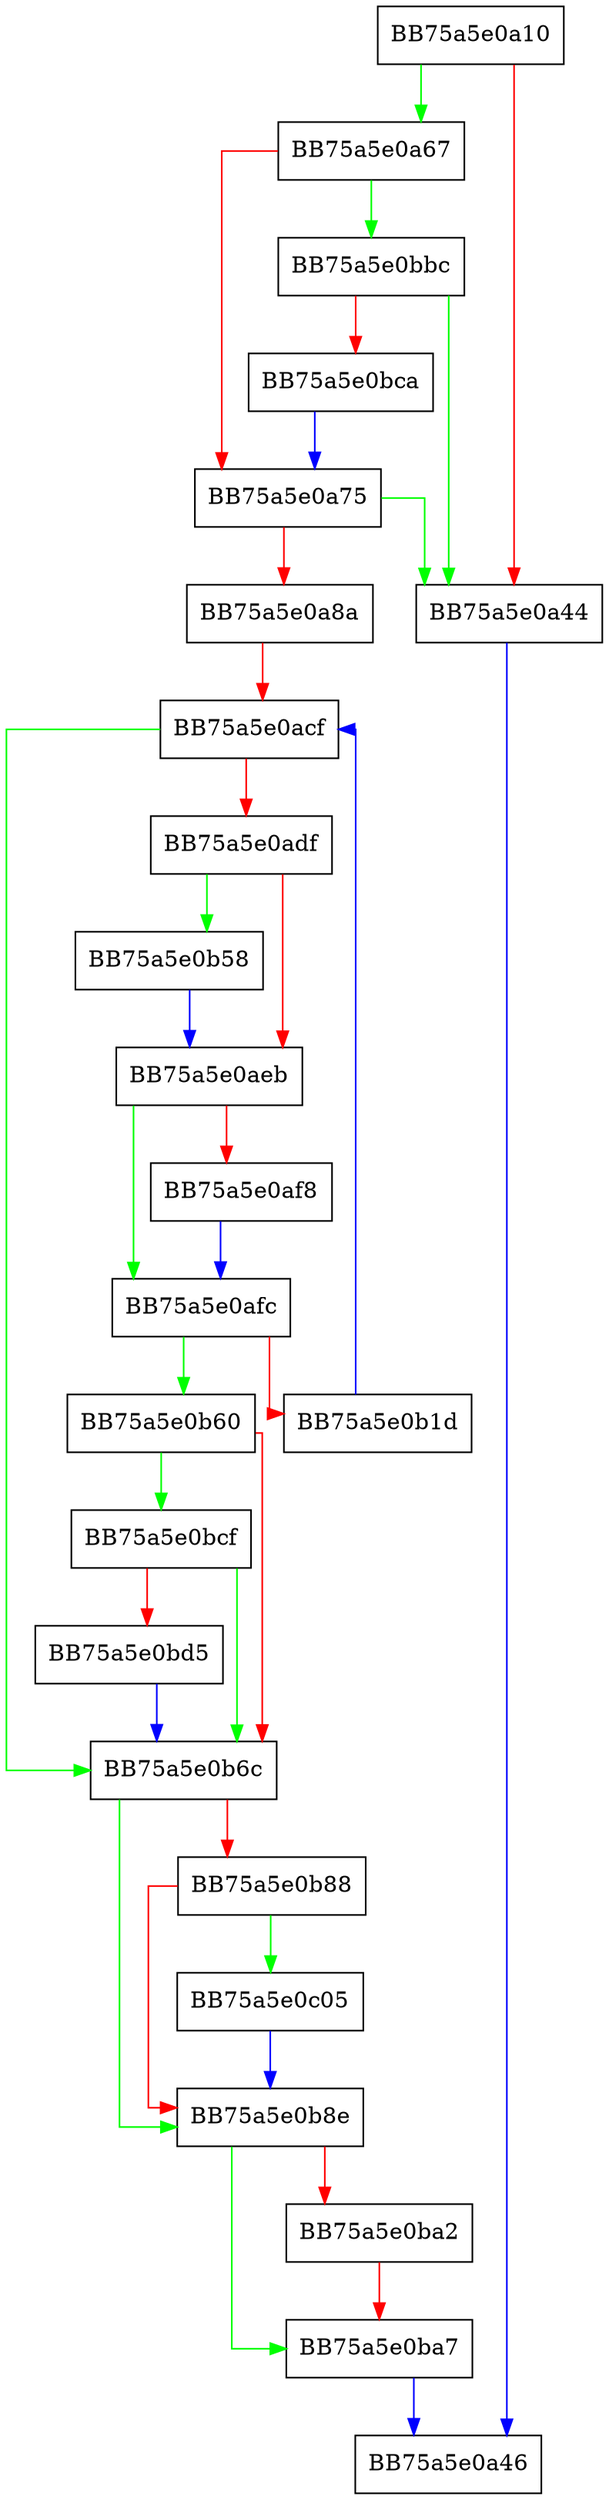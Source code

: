digraph AutoitScan {
  node [shape="box"];
  graph [splines=ortho];
  BB75a5e0a10 -> BB75a5e0a67 [color="green"];
  BB75a5e0a10 -> BB75a5e0a44 [color="red"];
  BB75a5e0a44 -> BB75a5e0a46 [color="blue"];
  BB75a5e0a67 -> BB75a5e0bbc [color="green"];
  BB75a5e0a67 -> BB75a5e0a75 [color="red"];
  BB75a5e0a75 -> BB75a5e0a44 [color="green"];
  BB75a5e0a75 -> BB75a5e0a8a [color="red"];
  BB75a5e0a8a -> BB75a5e0acf [color="red"];
  BB75a5e0acf -> BB75a5e0b6c [color="green"];
  BB75a5e0acf -> BB75a5e0adf [color="red"];
  BB75a5e0adf -> BB75a5e0b58 [color="green"];
  BB75a5e0adf -> BB75a5e0aeb [color="red"];
  BB75a5e0aeb -> BB75a5e0afc [color="green"];
  BB75a5e0aeb -> BB75a5e0af8 [color="red"];
  BB75a5e0af8 -> BB75a5e0afc [color="blue"];
  BB75a5e0afc -> BB75a5e0b60 [color="green"];
  BB75a5e0afc -> BB75a5e0b1d [color="red"];
  BB75a5e0b1d -> BB75a5e0acf [color="blue"];
  BB75a5e0b58 -> BB75a5e0aeb [color="blue"];
  BB75a5e0b60 -> BB75a5e0bcf [color="green"];
  BB75a5e0b60 -> BB75a5e0b6c [color="red"];
  BB75a5e0b6c -> BB75a5e0b8e [color="green"];
  BB75a5e0b6c -> BB75a5e0b88 [color="red"];
  BB75a5e0b88 -> BB75a5e0c05 [color="green"];
  BB75a5e0b88 -> BB75a5e0b8e [color="red"];
  BB75a5e0b8e -> BB75a5e0ba7 [color="green"];
  BB75a5e0b8e -> BB75a5e0ba2 [color="red"];
  BB75a5e0ba2 -> BB75a5e0ba7 [color="red"];
  BB75a5e0ba7 -> BB75a5e0a46 [color="blue"];
  BB75a5e0bbc -> BB75a5e0a44 [color="green"];
  BB75a5e0bbc -> BB75a5e0bca [color="red"];
  BB75a5e0bca -> BB75a5e0a75 [color="blue"];
  BB75a5e0bcf -> BB75a5e0b6c [color="green"];
  BB75a5e0bcf -> BB75a5e0bd5 [color="red"];
  BB75a5e0bd5 -> BB75a5e0b6c [color="blue"];
  BB75a5e0c05 -> BB75a5e0b8e [color="blue"];
}